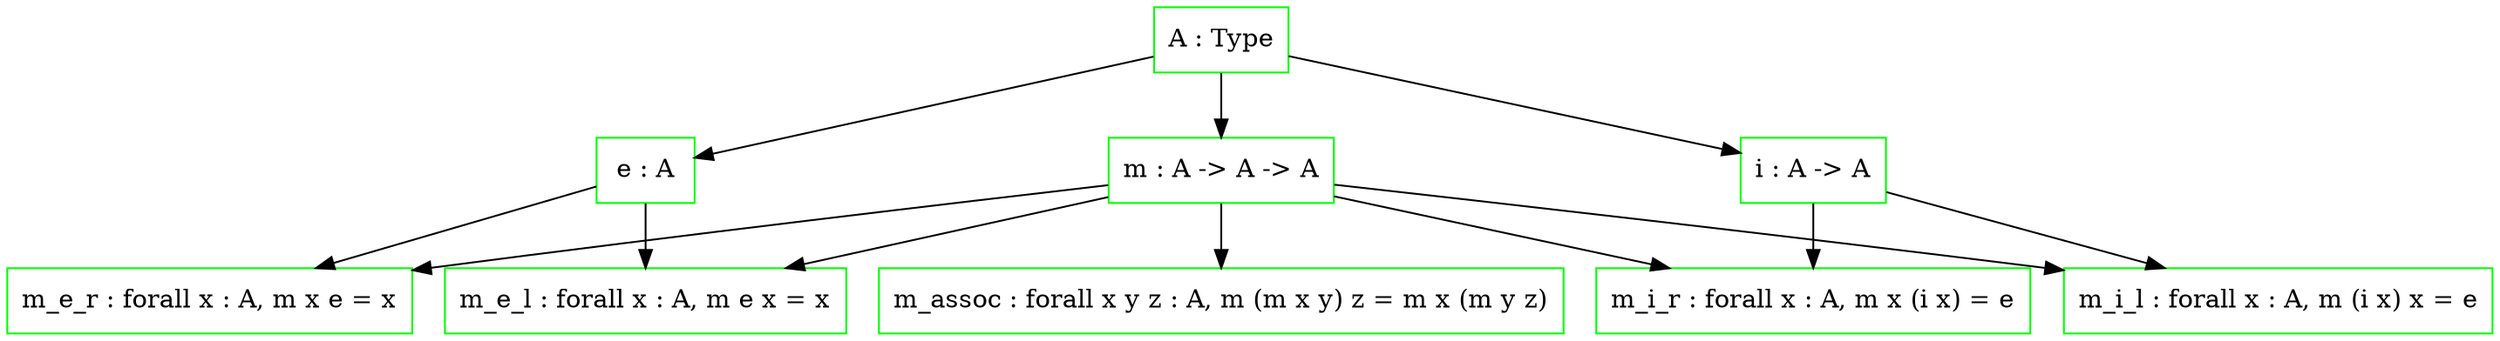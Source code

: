 digraph
{
  node  [shape=rectangle, color=green]
  A     [label = "A : Type"];
  m     [label = "m : A -> A -> A"];
  m_ass [label = "m_assoc : forall x y z : A, m (m x y) z = m x (m y z)"];
  e     [label = "e : A"];
  m_e_l [label = "m_e_l : forall x : A, m e x = x"];
  m_e_r [label = "m_e_r : forall x : A, m x e = x"];
  i     [label = "i : A -> A"];
  m_i_l [label = "m_i_l : forall x : A, m (i x) x = e"];
  m_i_r [label = "m_i_r : forall x : A, m x (i x) = e"];

  A -> {m, e, i}
  m -> {m_ass, m_e_l, m_e_r, m_i_l, m_i_r}
  e -> {m_e_l, m_e_r}
  i -> {m_i_l, m_i_r}
}